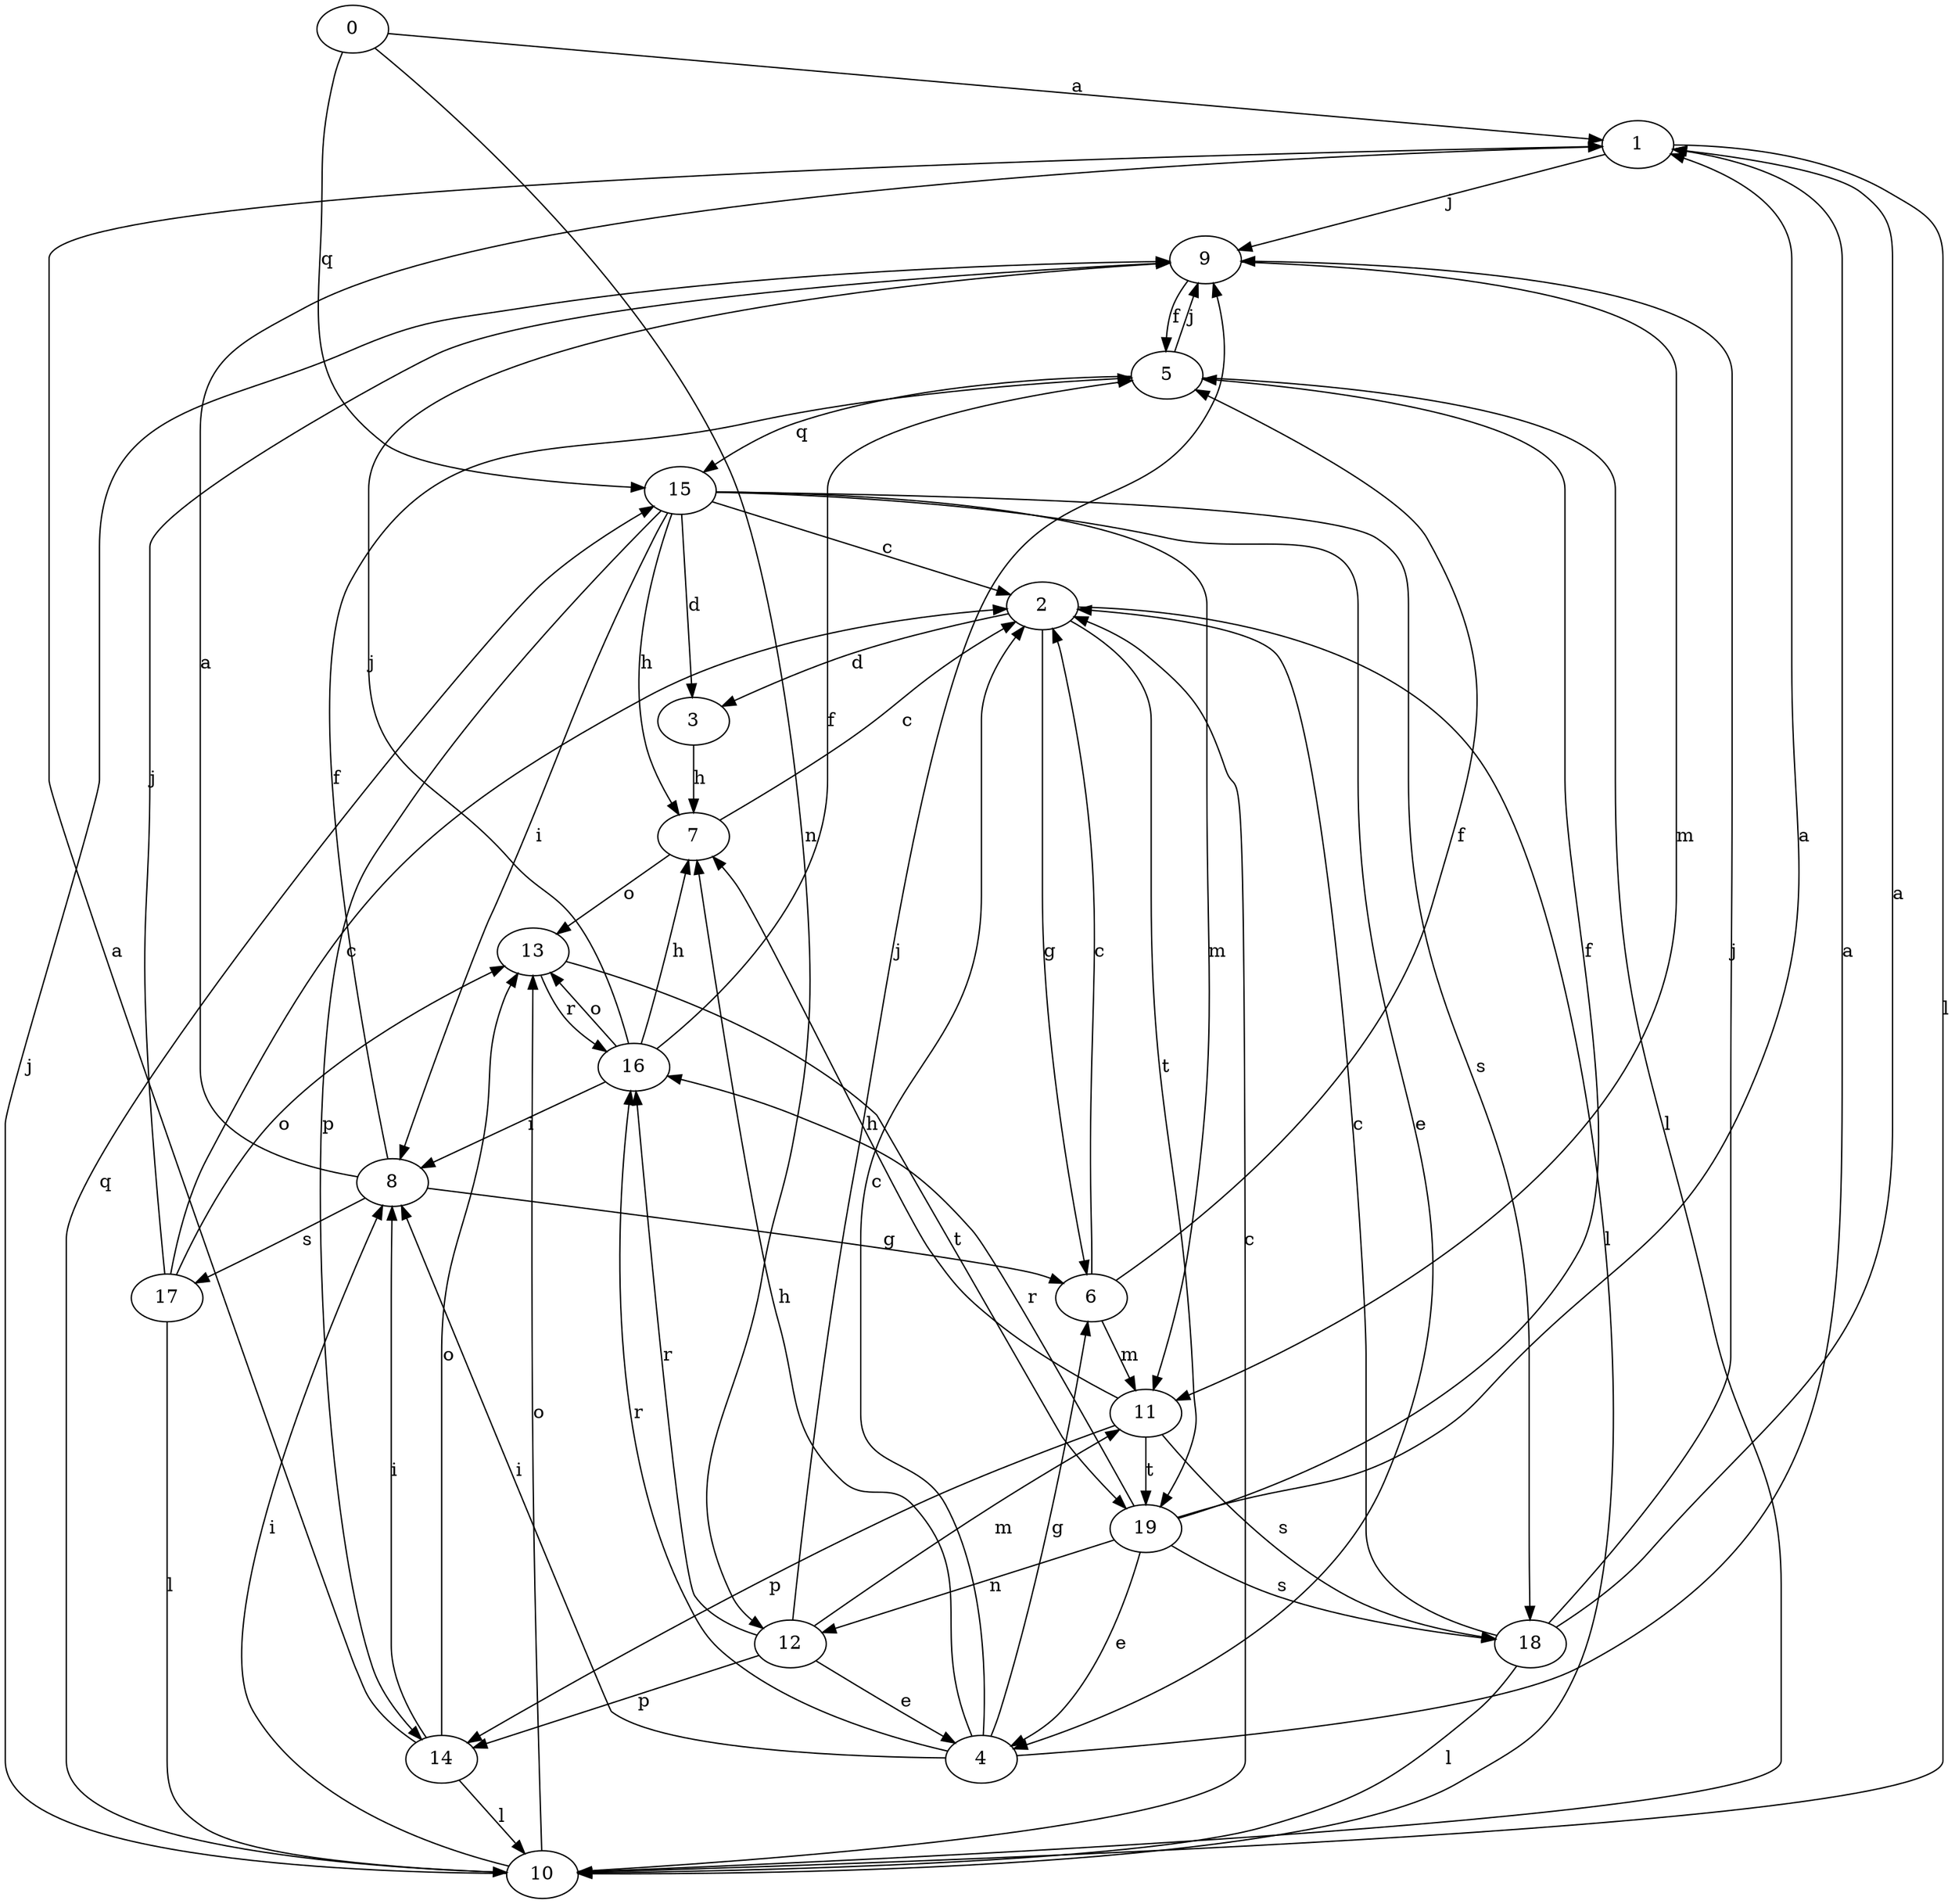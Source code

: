 strict digraph  {
0;
1;
2;
3;
4;
5;
6;
7;
8;
9;
10;
11;
12;
13;
14;
15;
16;
17;
18;
19;
0 -> 1  [label=a];
0 -> 12  [label=n];
0 -> 15  [label=q];
1 -> 9  [label=j];
1 -> 10  [label=l];
2 -> 3  [label=d];
2 -> 6  [label=g];
2 -> 10  [label=l];
2 -> 19  [label=t];
3 -> 7  [label=h];
4 -> 1  [label=a];
4 -> 2  [label=c];
4 -> 6  [label=g];
4 -> 7  [label=h];
4 -> 8  [label=i];
4 -> 16  [label=r];
5 -> 9  [label=j];
5 -> 10  [label=l];
5 -> 15  [label=q];
6 -> 2  [label=c];
6 -> 5  [label=f];
6 -> 11  [label=m];
7 -> 2  [label=c];
7 -> 13  [label=o];
8 -> 1  [label=a];
8 -> 5  [label=f];
8 -> 6  [label=g];
8 -> 17  [label=s];
9 -> 5  [label=f];
9 -> 11  [label=m];
10 -> 2  [label=c];
10 -> 8  [label=i];
10 -> 9  [label=j];
10 -> 13  [label=o];
10 -> 15  [label=q];
11 -> 7  [label=h];
11 -> 14  [label=p];
11 -> 18  [label=s];
11 -> 19  [label=t];
12 -> 4  [label=e];
12 -> 9  [label=j];
12 -> 11  [label=m];
12 -> 14  [label=p];
12 -> 16  [label=r];
13 -> 16  [label=r];
13 -> 19  [label=t];
14 -> 1  [label=a];
14 -> 8  [label=i];
14 -> 10  [label=l];
14 -> 13  [label=o];
15 -> 2  [label=c];
15 -> 3  [label=d];
15 -> 4  [label=e];
15 -> 7  [label=h];
15 -> 8  [label=i];
15 -> 11  [label=m];
15 -> 14  [label=p];
15 -> 18  [label=s];
16 -> 5  [label=f];
16 -> 7  [label=h];
16 -> 8  [label=i];
16 -> 9  [label=j];
16 -> 13  [label=o];
17 -> 2  [label=c];
17 -> 9  [label=j];
17 -> 10  [label=l];
17 -> 13  [label=o];
18 -> 1  [label=a];
18 -> 2  [label=c];
18 -> 9  [label=j];
18 -> 10  [label=l];
19 -> 1  [label=a];
19 -> 4  [label=e];
19 -> 5  [label=f];
19 -> 12  [label=n];
19 -> 16  [label=r];
19 -> 18  [label=s];
}
